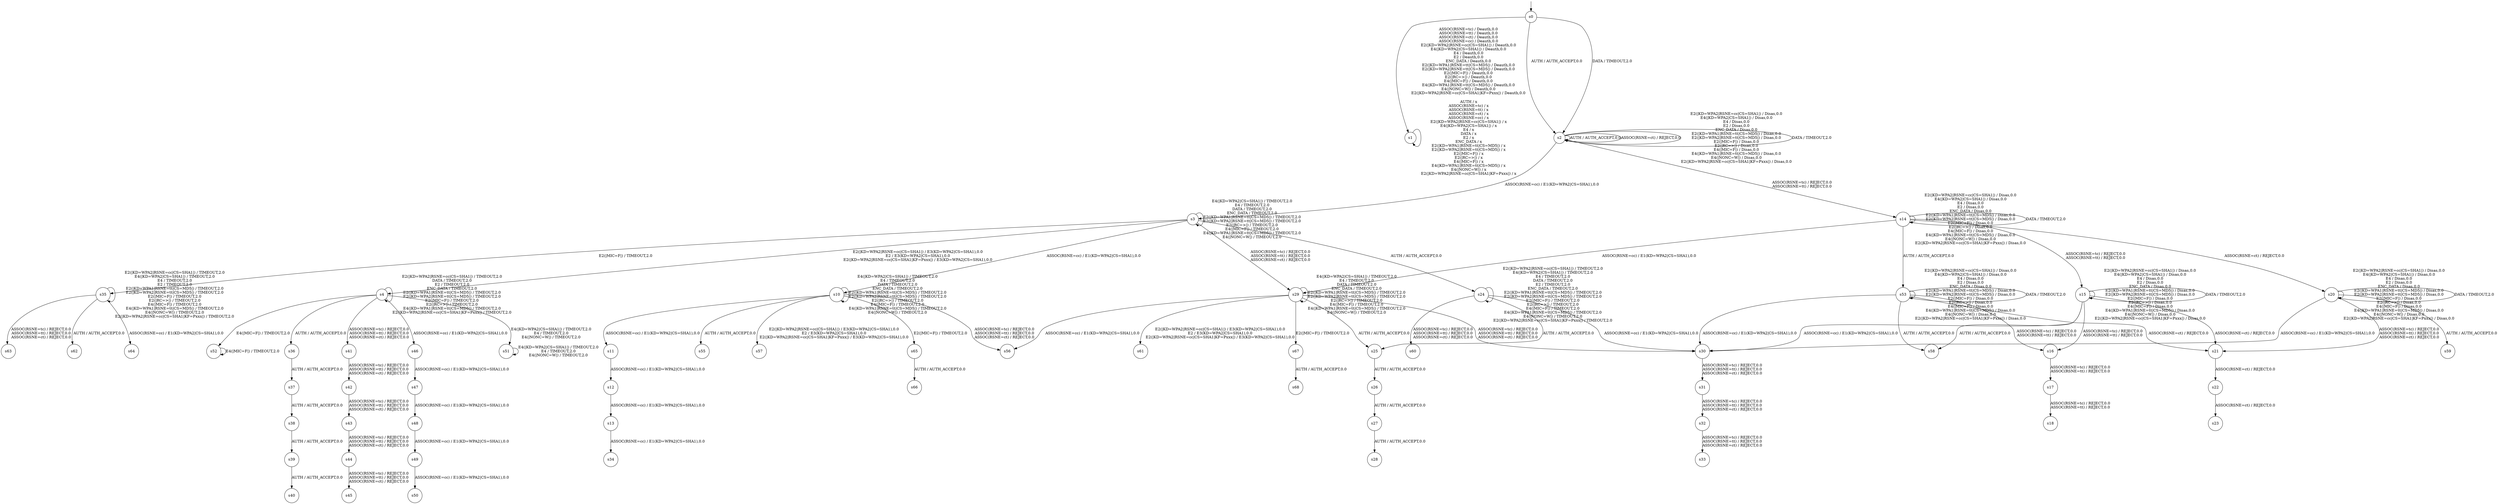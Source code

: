 digraph g {

	s0 [shape="circle" label="s0"];
	s1 [shape="circle" label="s1"];
	s2 [shape="circle" label="s2"];
	s3 [shape="circle" label="s3"];
	s4 [shape="circle" label="s4"];
	s5 [shape="circle" label="s64"];
	s6 [shape="circle" label="s63"];
	s7 [shape="circle" label="s62"];
	s8 [shape="circle" label="s61"];
	s9 [shape="circle" label="s60"];
	s10 [shape="circle" label="s10"];
	s11 [shape="circle" label="s11"];
	s12 [shape="circle" label="s12"];
	s13 [shape="circle" label="s13"];
	s14 [shape="circle" label="s14"];
	s15 [shape="circle" label="s15"];
	s16 [shape="circle" label="s16"];
	s17 [shape="circle" label="s17"];
	s18 [shape="circle" label="s18"];
	s19 [shape="circle" label="s59"];
	s20 [shape="circle" label="s20"];
	s21 [shape="circle" label="s21"];
	s22 [shape="circle" label="s22"];
	s23 [shape="circle" label="s23"];
	s24 [shape="circle" label="s24"];
	s25 [shape="circle" label="s25"];
	s26 [shape="circle" label="s26"];
	s27 [shape="circle" label="s27"];
	s28 [shape="circle" label="s28"];
	s29 [shape="circle" label="s29"];
	s30 [shape="circle" label="s30"];
	s31 [shape="circle" label="s31"];
	s32 [shape="circle" label="s32"];
	s33 [shape="circle" label="s33"];
	s34 [shape="circle" label="s34"];
	s35 [shape="circle" label="s35"];
	s36 [shape="circle" label="s36"];
	s37 [shape="circle" label="s37"];
	s38 [shape="circle" label="s38"];
	s39 [shape="circle" label="s39"];
	s40 [shape="circle" label="s40"];
	s41 [shape="circle" label="s41"];
	s42 [shape="circle" label="s42"];
	s43 [shape="circle" label="s43"];
	s44 [shape="circle" label="s44"];
	s45 [shape="circle" label="s45"];
	s46 [shape="circle" label="s46"];
	s47 [shape="circle" label="s47"];
	s48 [shape="circle" label="s48"];
	s49 [shape="circle" label="s49"];
	s50 [shape="circle" label="s50"];
	s51 [shape="circle" label="s51"];
	s52 [shape="circle" label="s52"];
	s53 [shape="circle" label="s53"];
	s54 [shape="circle" label="s58"];
	s55 [shape="circle" label="s55"];
	s56 [shape="circle" label="s56"];
	s57 [shape="circle" label="s57"];
	s58 [shape="circle" label="s65"];
	s59 [shape="circle" label="s66"];
	s60 [shape="circle" label="s67"];
	s61 [shape="circle" label="s68"];

__start0 [label="" shape="none" width="0" height="0"];
__start0 -> s0;

	s0 -> s2 [label="AUTH / AUTH_ACCEPT,0.0\n"];
	s0 -> s1 [label="ASSOC(RSNE=tc) / Deauth,0.0\nASSOC(RSNE=tt) / Deauth,0.0\nASSOC(RSNE=ct) / Deauth,0.0\nASSOC(RSNE=cc) / Deauth,0.0\nE2(|KD=WPA2|RSNE=cc|CS=SHA1|) / Deauth,0.0\nE4(|KD=WPA2|CS=SHA1|) / Deauth,0.0\nE4 / Deauth,0.0\nE2 / Deauth,0.0\nENC_DATA / Deauth,0.0\nE2(|KD=WPA1|RSNE=tt|CS=MD5|) / Deauth,0.0\nE2(|KD=WPA2|RSNE=tt|CS=MD5|) / Deauth,0.0\nE2(|MIC=F|) / Deauth,0.0\nE2(|RC=>|) / Deauth,0.0\nE4(|MIC=F|) / Deauth,0.0\nE4(|KD=WPA1|RSNE=tt|CS=MD5|) / Deauth,0.0\nE4(|NONC=W|) / Deauth,0.0\nE2(|KD=WPA2|RSNE=cc|CS=SHA1|KF=Pxxx|) / Deauth,0.0\n"];
	s0 -> s2 [label="DATA / TIMEOUT,2.0\n"];
	s1 -> s1 [label="AUTH / x\nASSOC(RSNE=tc) / x\nASSOC(RSNE=tt) / x\nASSOC(RSNE=ct) / x\nASSOC(RSNE=cc) / x\nE2(|KD=WPA2|RSNE=cc|CS=SHA1|) / x\nE4(|KD=WPA2|CS=SHA1|) / x\nE4 / x\nDATA / x\nE2 / x\nENC_DATA / x\nE2(|KD=WPA1|RSNE=tt|CS=MD5|) / x\nE2(|KD=WPA2|RSNE=tt|CS=MD5|) / x\nE2(|MIC=F|) / x\nE2(|RC=>|) / x\nE4(|MIC=F|) / x\nE4(|KD=WPA1|RSNE=tt|CS=MD5|) / x\nE4(|NONC=W|) / x\nE2(|KD=WPA2|RSNE=cc|CS=SHA1|KF=Pxxx|) / x\n"];
	s2 -> s2 [label="AUTH / AUTH_ACCEPT,0.0\n"];
	s2 -> s14 [label="ASSOC(RSNE=tc) / REJECT,0.0\nASSOC(RSNE=tt) / REJECT,0.0\n"];
	s2 -> s2 [label="ASSOC(RSNE=ct) / REJECT,0.0\n"];
	s2 -> s3 [label="ASSOC(RSNE=cc) / E1(KD=WPA2|CS=SHA1),0.0\n"];
	s2 -> s2 [label="E2(|KD=WPA2|RSNE=cc|CS=SHA1|) / Disas,0.0\nE4(|KD=WPA2|CS=SHA1|) / Disas,0.0\nE4 / Disas,0.0\nE2 / Disas,0.0\nENC_DATA / Disas,0.0\nE2(|KD=WPA1|RSNE=tt|CS=MD5|) / Disas,0.0\nE2(|KD=WPA2|RSNE=tt|CS=MD5|) / Disas,0.0\nE2(|MIC=F|) / Disas,0.0\nE2(|RC=>|) / Disas,0.0\nE4(|MIC=F|) / Disas,0.0\nE4(|KD=WPA1|RSNE=tt|CS=MD5|) / Disas,0.0\nE4(|NONC=W|) / Disas,0.0\nE2(|KD=WPA2|RSNE=cc|CS=SHA1|KF=Pxxx|) / Disas,0.0\n"];
	s2 -> s2 [label="DATA / TIMEOUT,2.0\n"];
	s3 -> s24 [label="AUTH / AUTH_ACCEPT,0.0\n"];
	s3 -> s29 [label="ASSOC(RSNE=tc) / REJECT,0.0\nASSOC(RSNE=tt) / REJECT,0.0\nASSOC(RSNE=ct) / REJECT,0.0\n"];
	s3 -> s10 [label="ASSOC(RSNE=cc) / E1(KD=WPA2|CS=SHA1),0.0\n"];
	s3 -> s4 [label="E2(|KD=WPA2|RSNE=cc|CS=SHA1|) / E3(KD=WPA2|CS=SHA1),0.0\nE2 / E3(KD=WPA2|CS=SHA1),0.0\nE2(|KD=WPA2|RSNE=cc|CS=SHA1|KF=Pxxx|) / E3(KD=WPA2|CS=SHA1),0.0\n"];
	s3 -> s3 [label="E4(|KD=WPA2|CS=SHA1|) / TIMEOUT,2.0\nE4 / TIMEOUT,2.0\nDATA / TIMEOUT,2.0\nENC_DATA / TIMEOUT,2.0\nE2(|KD=WPA1|RSNE=tt|CS=MD5|) / TIMEOUT,2.0\nE2(|KD=WPA2|RSNE=tt|CS=MD5|) / TIMEOUT,2.0\nE2(|RC=>|) / TIMEOUT,2.0\nE4(|MIC=F|) / TIMEOUT,2.0\nE4(|KD=WPA1|RSNE=tt|CS=MD5|) / TIMEOUT,2.0\nE4(|NONC=W|) / TIMEOUT,2.0\n"];
	s3 -> s35 [label="E2(|MIC=F|) / TIMEOUT,2.0\n"];
	s4 -> s36 [label="AUTH / AUTH_ACCEPT,0.0\n"];
	s4 -> s41 [label="ASSOC(RSNE=tc) / REJECT,0.0\nASSOC(RSNE=tt) / REJECT,0.0\nASSOC(RSNE=ct) / REJECT,0.0\n"];
	s4 -> s46 [label="ASSOC(RSNE=cc) / E1(KD=WPA2|CS=SHA1),0.0\n"];
	s4 -> s4 [label="E2(|KD=WPA2|RSNE=cc|CS=SHA1|) / TIMEOUT,2.0\nDATA / TIMEOUT,2.0\nE2 / TIMEOUT,2.0\nENC_DATA / TIMEOUT,2.0\nE2(|KD=WPA1|RSNE=tt|CS=MD5|) / TIMEOUT,2.0\nE2(|KD=WPA2|RSNE=tt|CS=MD5|) / TIMEOUT,2.0\nE2(|MIC=F|) / TIMEOUT,2.0\nE2(|RC=>|) / TIMEOUT,2.0\nE4(|KD=WPA1|RSNE=tt|CS=MD5|) / TIMEOUT,2.0\nE2(|KD=WPA2|RSNE=cc|CS=SHA1|KF=Pxxx|) / TIMEOUT,2.0\n"];
	s4 -> s51 [label="E4(|KD=WPA2|CS=SHA1|) / TIMEOUT,2.0\nE4 / TIMEOUT,2.0\nE4(|NONC=W|) / TIMEOUT,2.0\n"];
	s4 -> s52 [label="E4(|MIC=F|) / TIMEOUT,2.0\n"];
	s10 -> s55 [label="AUTH / AUTH_ACCEPT,0.0\n"];
	s10 -> s56 [label="ASSOC(RSNE=tc) / REJECT,0.0\nASSOC(RSNE=tt) / REJECT,0.0\nASSOC(RSNE=ct) / REJECT,0.0\n"];
	s10 -> s11 [label="ASSOC(RSNE=cc) / E1(KD=WPA2|CS=SHA1),0.0\n"];
	s10 -> s57 [label="E2(|KD=WPA2|RSNE=cc|CS=SHA1|) / E3(KD=WPA2|CS=SHA1),0.0\nE2 / E3(KD=WPA2|CS=SHA1),0.0\nE2(|KD=WPA2|RSNE=cc|CS=SHA1|KF=Pxxx|) / E3(KD=WPA2|CS=SHA1),0.0\n"];
	s10 -> s10 [label="E4(|KD=WPA2|CS=SHA1|) / TIMEOUT,2.0\nE4 / TIMEOUT,2.0\nDATA / TIMEOUT,2.0\nENC_DATA / TIMEOUT,2.0\nE2(|KD=WPA1|RSNE=tt|CS=MD5|) / TIMEOUT,2.0\nE2(|KD=WPA2|RSNE=tt|CS=MD5|) / TIMEOUT,2.0\nE2(|RC=>|) / TIMEOUT,2.0\nE4(|MIC=F|) / TIMEOUT,2.0\nE4(|KD=WPA1|RSNE=tt|CS=MD5|) / TIMEOUT,2.0\nE4(|NONC=W|) / TIMEOUT,2.0\n"];
	s10 -> s58 [label="E2(|MIC=F|) / TIMEOUT,2.0\n"];
	s11 -> s12 [label="ASSOC(RSNE=cc) / E1(KD=WPA2|CS=SHA1),0.0\n"];
	s12 -> s13 [label="ASSOC(RSNE=cc) / E1(KD=WPA2|CS=SHA1),0.0\n"];
	s13 -> s34 [label="ASSOC(RSNE=cc) / E1(KD=WPA2|CS=SHA1),0.0\n"];
	s14 -> s53 [label="AUTH / AUTH_ACCEPT,0.0\n"];
	s14 -> s15 [label="ASSOC(RSNE=tc) / REJECT,0.0\nASSOC(RSNE=tt) / REJECT,0.0\n"];
	s14 -> s20 [label="ASSOC(RSNE=ct) / REJECT,0.0\n"];
	s14 -> s29 [label="ASSOC(RSNE=cc) / E1(KD=WPA2|CS=SHA1),0.0\n"];
	s14 -> s14 [label="E2(|KD=WPA2|RSNE=cc|CS=SHA1|) / Disas,0.0\nE4(|KD=WPA2|CS=SHA1|) / Disas,0.0\nE4 / Disas,0.0\nE2 / Disas,0.0\nENC_DATA / Disas,0.0\nE2(|KD=WPA1|RSNE=tt|CS=MD5|) / Disas,0.0\nE2(|KD=WPA2|RSNE=tt|CS=MD5|) / Disas,0.0\nE2(|MIC=F|) / Disas,0.0\nE2(|RC=>|) / Disas,0.0\nE4(|MIC=F|) / Disas,0.0\nE4(|KD=WPA1|RSNE=tt|CS=MD5|) / Disas,0.0\nE4(|NONC=W|) / Disas,0.0\nE2(|KD=WPA2|RSNE=cc|CS=SHA1|KF=Pxxx|) / Disas,0.0\n"];
	s14 -> s14 [label="DATA / TIMEOUT,2.0\n"];
	s15 -> s54 [label="AUTH / AUTH_ACCEPT,0.0\n"];
	s15 -> s16 [label="ASSOC(RSNE=tc) / REJECT,0.0\nASSOC(RSNE=tt) / REJECT,0.0\n"];
	s15 -> s21 [label="ASSOC(RSNE=ct) / REJECT,0.0\n"];
	s15 -> s30 [label="ASSOC(RSNE=cc) / E1(KD=WPA2|CS=SHA1),0.0\n"];
	s15 -> s15 [label="E2(|KD=WPA2|RSNE=cc|CS=SHA1|) / Disas,0.0\nE4(|KD=WPA2|CS=SHA1|) / Disas,0.0\nE4 / Disas,0.0\nE2 / Disas,0.0\nENC_DATA / Disas,0.0\nE2(|KD=WPA1|RSNE=tt|CS=MD5|) / Disas,0.0\nE2(|KD=WPA2|RSNE=tt|CS=MD5|) / Disas,0.0\nE2(|MIC=F|) / Disas,0.0\nE2(|RC=>|) / Disas,0.0\nE4(|MIC=F|) / Disas,0.0\nE4(|KD=WPA1|RSNE=tt|CS=MD5|) / Disas,0.0\nE4(|NONC=W|) / Disas,0.0\nE2(|KD=WPA2|RSNE=cc|CS=SHA1|KF=Pxxx|) / Disas,0.0\n"];
	s15 -> s15 [label="DATA / TIMEOUT,2.0\n"];
	s16 -> s17 [label="ASSOC(RSNE=tc) / REJECT,0.0\nASSOC(RSNE=tt) / REJECT,0.0\n"];
	s17 -> s18 [label="ASSOC(RSNE=tc) / REJECT,0.0\nASSOC(RSNE=tt) / REJECT,0.0\n"];
	s20 -> s19 [label="AUTH / AUTH_ACCEPT,0.0\n"];
	s20 -> s21 [label="ASSOC(RSNE=tc) / REJECT,0.0\nASSOC(RSNE=tt) / REJECT,0.0\nASSOC(RSNE=ct) / REJECT,0.0\n"];
	s20 -> s30 [label="ASSOC(RSNE=cc) / E1(KD=WPA2|CS=SHA1),0.0\n"];
	s20 -> s20 [label="E2(|KD=WPA2|RSNE=cc|CS=SHA1|) / Disas,0.0\nE4(|KD=WPA2|CS=SHA1|) / Disas,0.0\nE4 / Disas,0.0\nE2 / Disas,0.0\nENC_DATA / Disas,0.0\nE2(|KD=WPA1|RSNE=tt|CS=MD5|) / Disas,0.0\nE2(|KD=WPA2|RSNE=tt|CS=MD5|) / Disas,0.0\nE2(|MIC=F|) / Disas,0.0\nE2(|RC=>|) / Disas,0.0\nE4(|MIC=F|) / Disas,0.0\nE4(|KD=WPA1|RSNE=tt|CS=MD5|) / Disas,0.0\nE4(|NONC=W|) / Disas,0.0\nE2(|KD=WPA2|RSNE=cc|CS=SHA1|KF=Pxxx|) / Disas,0.0\n"];
	s20 -> s20 [label="DATA / TIMEOUT,2.0\n"];
	s21 -> s22 [label="ASSOC(RSNE=ct) / REJECT,0.0\n"];
	s22 -> s23 [label="ASSOC(RSNE=ct) / REJECT,0.0\n"];
	s24 -> s25 [label="AUTH / AUTH_ACCEPT,0.0\n"];
	s24 -> s9 [label="ASSOC(RSNE=tc) / REJECT,0.0\nASSOC(RSNE=tt) / REJECT,0.0\nASSOC(RSNE=ct) / REJECT,0.0\n"];
	s24 -> s30 [label="ASSOC(RSNE=cc) / E1(KD=WPA2|CS=SHA1),0.0\n"];
	s24 -> s24 [label="E2(|KD=WPA2|RSNE=cc|CS=SHA1|) / TIMEOUT,2.0\nE4(|KD=WPA2|CS=SHA1|) / TIMEOUT,2.0\nE4 / TIMEOUT,2.0\nDATA / TIMEOUT,2.0\nE2 / TIMEOUT,2.0\nENC_DATA / TIMEOUT,2.0\nE2(|KD=WPA1|RSNE=tt|CS=MD5|) / TIMEOUT,2.0\nE2(|KD=WPA2|RSNE=tt|CS=MD5|) / TIMEOUT,2.0\nE2(|MIC=F|) / TIMEOUT,2.0\nE2(|RC=>|) / TIMEOUT,2.0\nE4(|MIC=F|) / TIMEOUT,2.0\nE4(|KD=WPA1|RSNE=tt|CS=MD5|) / TIMEOUT,2.0\nE4(|NONC=W|) / TIMEOUT,2.0\nE2(|KD=WPA2|RSNE=cc|CS=SHA1|KF=Pxxx|) / TIMEOUT,2.0\n"];
	s25 -> s26 [label="AUTH / AUTH_ACCEPT,0.0\n"];
	s26 -> s27 [label="AUTH / AUTH_ACCEPT,0.0\n"];
	s27 -> s28 [label="AUTH / AUTH_ACCEPT,0.0\n"];
	s29 -> s25 [label="AUTH / AUTH_ACCEPT,0.0\n"];
	s29 -> s30 [label="ASSOC(RSNE=tc) / REJECT,0.0\nASSOC(RSNE=tt) / REJECT,0.0\nASSOC(RSNE=ct) / REJECT,0.0\n"];
	s29 -> s56 [label="ASSOC(RSNE=cc) / E1(KD=WPA2|CS=SHA1),0.0\n"];
	s29 -> s8 [label="E2(|KD=WPA2|RSNE=cc|CS=SHA1|) / E3(KD=WPA2|CS=SHA1),0.0\nE2 / E3(KD=WPA2|CS=SHA1),0.0\nE2(|KD=WPA2|RSNE=cc|CS=SHA1|KF=Pxxx|) / E3(KD=WPA2|CS=SHA1),0.0\n"];
	s29 -> s29 [label="E4(|KD=WPA2|CS=SHA1|) / TIMEOUT,2.0\nE4 / TIMEOUT,2.0\nDATA / TIMEOUT,2.0\nENC_DATA / TIMEOUT,2.0\nE2(|KD=WPA1|RSNE=tt|CS=MD5|) / TIMEOUT,2.0\nE2(|KD=WPA2|RSNE=tt|CS=MD5|) / TIMEOUT,2.0\nE2(|RC=>|) / TIMEOUT,2.0\nE4(|MIC=F|) / TIMEOUT,2.0\nE4(|KD=WPA1|RSNE=tt|CS=MD5|) / TIMEOUT,2.0\nE4(|NONC=W|) / TIMEOUT,2.0\n"];
	s29 -> s60 [label="E2(|MIC=F|) / TIMEOUT,2.0\n"];
	s30 -> s31 [label="ASSOC(RSNE=tc) / REJECT,0.0\nASSOC(RSNE=tt) / REJECT,0.0\nASSOC(RSNE=ct) / REJECT,0.0\n"];
	s31 -> s32 [label="ASSOC(RSNE=tc) / REJECT,0.0\nASSOC(RSNE=tt) / REJECT,0.0\nASSOC(RSNE=ct) / REJECT,0.0\n"];
	s32 -> s33 [label="ASSOC(RSNE=tc) / REJECT,0.0\nASSOC(RSNE=tt) / REJECT,0.0\nASSOC(RSNE=ct) / REJECT,0.0\n"];
	s35 -> s7 [label="AUTH / AUTH_ACCEPT,0.0\n"];
	s35 -> s6 [label="ASSOC(RSNE=tc) / REJECT,0.0\nASSOC(RSNE=tt) / REJECT,0.0\nASSOC(RSNE=ct) / REJECT,0.0\n"];
	s35 -> s5 [label="ASSOC(RSNE=cc) / E1(KD=WPA2|CS=SHA1),0.0\n"];
	s35 -> s35 [label="E2(|KD=WPA2|RSNE=cc|CS=SHA1|) / TIMEOUT,2.0\nE4(|KD=WPA2|CS=SHA1|) / TIMEOUT,2.0\nE4 / TIMEOUT,2.0\nE2 / TIMEOUT,2.0\nE2(|KD=WPA1|RSNE=tt|CS=MD5|) / TIMEOUT,2.0\nE2(|KD=WPA2|RSNE=tt|CS=MD5|) / TIMEOUT,2.0\nE2(|MIC=F|) / TIMEOUT,2.0\nE2(|RC=>|) / TIMEOUT,2.0\nE4(|MIC=F|) / TIMEOUT,2.0\nE4(|KD=WPA1|RSNE=tt|CS=MD5|) / TIMEOUT,2.0\nE4(|NONC=W|) / TIMEOUT,2.0\nE2(|KD=WPA2|RSNE=cc|CS=SHA1|KF=Pxxx|) / TIMEOUT,2.0\n"];
	s36 -> s37 [label="AUTH / AUTH_ACCEPT,0.0\n"];
	s37 -> s38 [label="AUTH / AUTH_ACCEPT,0.0\n"];
	s38 -> s39 [label="AUTH / AUTH_ACCEPT,0.0\n"];
	s39 -> s40 [label="AUTH / AUTH_ACCEPT,0.0\n"];
	s41 -> s42 [label="ASSOC(RSNE=tc) / REJECT,0.0\nASSOC(RSNE=tt) / REJECT,0.0\nASSOC(RSNE=ct) / REJECT,0.0\n"];
	s42 -> s43 [label="ASSOC(RSNE=tc) / REJECT,0.0\nASSOC(RSNE=tt) / REJECT,0.0\nASSOC(RSNE=ct) / REJECT,0.0\n"];
	s43 -> s44 [label="ASSOC(RSNE=tc) / REJECT,0.0\nASSOC(RSNE=tt) / REJECT,0.0\nASSOC(RSNE=ct) / REJECT,0.0\n"];
	s44 -> s45 [label="ASSOC(RSNE=tc) / REJECT,0.0\nASSOC(RSNE=tt) / REJECT,0.0\nASSOC(RSNE=ct) / REJECT,0.0\n"];
	s46 -> s47 [label="ASSOC(RSNE=cc) / E1(KD=WPA2|CS=SHA1),0.0\n"];
	s47 -> s48 [label="ASSOC(RSNE=cc) / E1(KD=WPA2|CS=SHA1),0.0\n"];
	s48 -> s49 [label="ASSOC(RSNE=cc) / E1(KD=WPA2|CS=SHA1),0.0\n"];
	s49 -> s50 [label="ASSOC(RSNE=cc) / E1(KD=WPA2|CS=SHA1),0.0\n"];
	s51 -> s51 [label="E4(|KD=WPA2|CS=SHA1|) / TIMEOUT,2.0\nE4 / TIMEOUT,2.0\nE4(|NONC=W|) / TIMEOUT,2.0\n"];
	s52 -> s52 [label="E4(|MIC=F|) / TIMEOUT,2.0\n"];
	s53 -> s54 [label="AUTH / AUTH_ACCEPT,0.0\n"];
	s53 -> s16 [label="ASSOC(RSNE=tc) / REJECT,0.0\nASSOC(RSNE=tt) / REJECT,0.0\n"];
	s53 -> s21 [label="ASSOC(RSNE=ct) / REJECT,0.0\n"];
	s53 -> s30 [label="ASSOC(RSNE=cc) / E1(KD=WPA2|CS=SHA1),0.0\n"];
	s53 -> s53 [label="E2(|KD=WPA2|RSNE=cc|CS=SHA1|) / Disas,0.0\nE4(|KD=WPA2|CS=SHA1|) / Disas,0.0\nE4 / Disas,0.0\nE2 / Disas,0.0\nENC_DATA / Disas,0.0\nE2(|KD=WPA1|RSNE=tt|CS=MD5|) / Disas,0.0\nE2(|KD=WPA2|RSNE=tt|CS=MD5|) / Disas,0.0\nE2(|MIC=F|) / Disas,0.0\nE2(|RC=>|) / Disas,0.0\nE4(|MIC=F|) / Disas,0.0\nE4(|KD=WPA1|RSNE=tt|CS=MD5|) / Disas,0.0\nE4(|NONC=W|) / Disas,0.0\nE2(|KD=WPA2|RSNE=cc|CS=SHA1|KF=Pxxx|) / Disas,0.0\n"];
	s53 -> s53 [label="DATA / TIMEOUT,2.0\n"];
	s58 -> s59 [label="AUTH / AUTH_ACCEPT,0.0\n"];
	s60 -> s61 [label="AUTH / AUTH_ACCEPT,0.0\n"];
}
